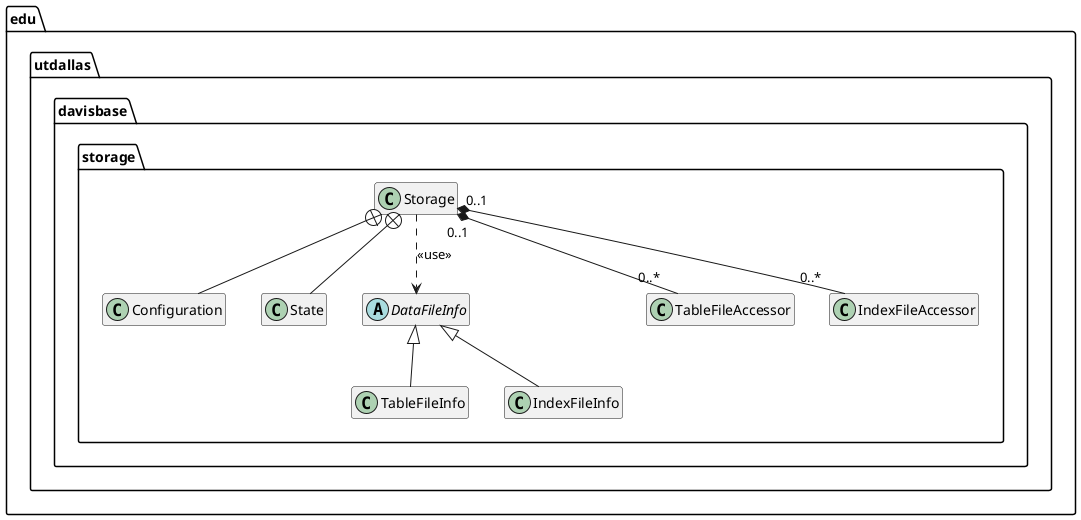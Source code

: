 @startuml edu.utdallas.davisbase.storage

package edu.utdallas.davisbase.storage {

  class Storage

  together {
    Storage +-- Configuration
    class Configuration

    Storage +-- State
    class State
  }

  together {
    Storage ..> DataFileInfo : <<use>>
    abstract DataFileInfo

    DataFileInfo <|-- TableFileInfo
    class TableFileInfo

    DataFileInfo <|-- IndexFileInfo
    class IndexFileInfo
  }

  together {
    Storage "0..1" *-- "0..*" TableFileAccessor
    class TableFileAccessor

    Storage "0..1" *-- "0..*" IndexFileAccessor
    class IndexFileAccessor
  }
}

hide members

@enduml
